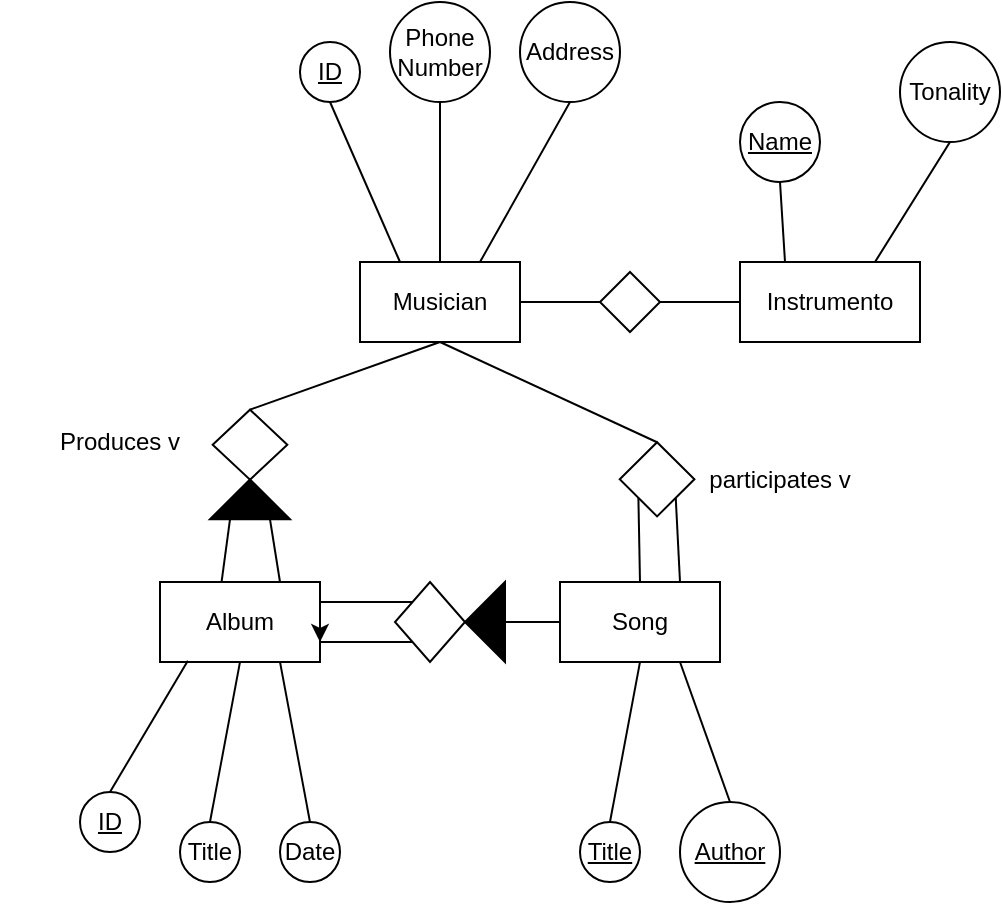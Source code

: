<mxfile version="21.2.9" type="github">
  <diagram name="Página-1" id="i5PzdfSYSbj_oxuwF7Ju">
    <mxGraphModel dx="1286" dy="717" grid="1" gridSize="10" guides="1" tooltips="1" connect="1" arrows="1" fold="1" page="1" pageScale="1" pageWidth="827" pageHeight="1169" math="0" shadow="0">
      <root>
        <mxCell id="0" />
        <mxCell id="1" parent="0" />
        <mxCell id="uGcob1qa6ud-Uy3nm5xJ-1" value="Musician" style="rounded=0;whiteSpace=wrap;html=1;" vertex="1" parent="1">
          <mxGeometry x="230" y="240" width="80" height="40" as="geometry" />
        </mxCell>
        <mxCell id="uGcob1qa6ud-Uy3nm5xJ-2" value="&lt;u&gt;ID&lt;/u&gt;" style="ellipse;whiteSpace=wrap;html=1;aspect=fixed;" vertex="1" parent="1">
          <mxGeometry x="200" y="130" width="30" height="30" as="geometry" />
        </mxCell>
        <mxCell id="uGcob1qa6ud-Uy3nm5xJ-4" value="" style="endArrow=none;html=1;rounded=0;entryX=0.5;entryY=1;entryDx=0;entryDy=0;exitX=0.25;exitY=0;exitDx=0;exitDy=0;" edge="1" parent="1" source="uGcob1qa6ud-Uy3nm5xJ-1" target="uGcob1qa6ud-Uy3nm5xJ-2">
          <mxGeometry width="50" height="50" relative="1" as="geometry">
            <mxPoint x="490" y="360" as="sourcePoint" />
            <mxPoint x="540" y="310" as="targetPoint" />
          </mxGeometry>
        </mxCell>
        <mxCell id="uGcob1qa6ud-Uy3nm5xJ-5" value="Instrumento" style="rounded=0;whiteSpace=wrap;html=1;" vertex="1" parent="1">
          <mxGeometry x="420" y="240" width="90" height="40" as="geometry" />
        </mxCell>
        <mxCell id="uGcob1qa6ud-Uy3nm5xJ-7" value="" style="rhombus;whiteSpace=wrap;html=1;" vertex="1" parent="1">
          <mxGeometry x="350" y="245" width="30" height="30" as="geometry" />
        </mxCell>
        <mxCell id="uGcob1qa6ud-Uy3nm5xJ-8" value="" style="endArrow=none;html=1;rounded=0;entryX=1;entryY=0.5;entryDx=0;entryDy=0;exitX=0;exitY=0.5;exitDx=0;exitDy=0;" edge="1" parent="1" source="uGcob1qa6ud-Uy3nm5xJ-5" target="uGcob1qa6ud-Uy3nm5xJ-7">
          <mxGeometry width="50" height="50" relative="1" as="geometry">
            <mxPoint x="490" y="360" as="sourcePoint" />
            <mxPoint x="540" y="310" as="targetPoint" />
          </mxGeometry>
        </mxCell>
        <mxCell id="uGcob1qa6ud-Uy3nm5xJ-9" value="" style="endArrow=none;html=1;rounded=0;entryX=0;entryY=0.5;entryDx=0;entryDy=0;exitX=1;exitY=0.5;exitDx=0;exitDy=0;" edge="1" parent="1" source="uGcob1qa6ud-Uy3nm5xJ-1" target="uGcob1qa6ud-Uy3nm5xJ-7">
          <mxGeometry width="50" height="50" relative="1" as="geometry">
            <mxPoint x="490" y="360" as="sourcePoint" />
            <mxPoint x="540" y="310" as="targetPoint" />
          </mxGeometry>
        </mxCell>
        <mxCell id="uGcob1qa6ud-Uy3nm5xJ-13" value="Phone Number" style="ellipse;whiteSpace=wrap;html=1;aspect=fixed;" vertex="1" parent="1">
          <mxGeometry x="245" y="110" width="50" height="50" as="geometry" />
        </mxCell>
        <mxCell id="uGcob1qa6ud-Uy3nm5xJ-14" value="Address" style="ellipse;whiteSpace=wrap;html=1;aspect=fixed;" vertex="1" parent="1">
          <mxGeometry x="310" y="110" width="50" height="50" as="geometry" />
        </mxCell>
        <mxCell id="uGcob1qa6ud-Uy3nm5xJ-15" value="" style="endArrow=none;html=1;rounded=0;entryX=0.5;entryY=1;entryDx=0;entryDy=0;exitX=0.5;exitY=0;exitDx=0;exitDy=0;" edge="1" parent="1" source="uGcob1qa6ud-Uy3nm5xJ-1" target="uGcob1qa6ud-Uy3nm5xJ-13">
          <mxGeometry width="50" height="50" relative="1" as="geometry">
            <mxPoint x="490" y="350" as="sourcePoint" />
            <mxPoint x="540" y="300" as="targetPoint" />
          </mxGeometry>
        </mxCell>
        <mxCell id="uGcob1qa6ud-Uy3nm5xJ-16" value="" style="endArrow=none;html=1;rounded=0;entryX=0.5;entryY=1;entryDx=0;entryDy=0;exitX=0.75;exitY=0;exitDx=0;exitDy=0;" edge="1" parent="1" source="uGcob1qa6ud-Uy3nm5xJ-1" target="uGcob1qa6ud-Uy3nm5xJ-14">
          <mxGeometry width="50" height="50" relative="1" as="geometry">
            <mxPoint x="490" y="350" as="sourcePoint" />
            <mxPoint x="540" y="300" as="targetPoint" />
          </mxGeometry>
        </mxCell>
        <mxCell id="uGcob1qa6ud-Uy3nm5xJ-17" value="&lt;u&gt;Name&lt;/u&gt;" style="ellipse;whiteSpace=wrap;html=1;aspect=fixed;" vertex="1" parent="1">
          <mxGeometry x="420" y="160" width="40" height="40" as="geometry" />
        </mxCell>
        <mxCell id="uGcob1qa6ud-Uy3nm5xJ-18" value="" style="endArrow=none;html=1;rounded=0;entryX=0.5;entryY=1;entryDx=0;entryDy=0;exitX=0.25;exitY=0;exitDx=0;exitDy=0;" edge="1" parent="1" source="uGcob1qa6ud-Uy3nm5xJ-5" target="uGcob1qa6ud-Uy3nm5xJ-17">
          <mxGeometry width="50" height="50" relative="1" as="geometry">
            <mxPoint x="490" y="350" as="sourcePoint" />
            <mxPoint x="540" y="300" as="targetPoint" />
          </mxGeometry>
        </mxCell>
        <mxCell id="uGcob1qa6ud-Uy3nm5xJ-19" value="Tonality" style="ellipse;whiteSpace=wrap;html=1;aspect=fixed;" vertex="1" parent="1">
          <mxGeometry x="500" y="130" width="50" height="50" as="geometry" />
        </mxCell>
        <mxCell id="uGcob1qa6ud-Uy3nm5xJ-20" value="" style="endArrow=none;html=1;rounded=0;entryX=0.5;entryY=1;entryDx=0;entryDy=0;exitX=0.75;exitY=0;exitDx=0;exitDy=0;" edge="1" parent="1" source="uGcob1qa6ud-Uy3nm5xJ-5" target="uGcob1qa6ud-Uy3nm5xJ-19">
          <mxGeometry width="50" height="50" relative="1" as="geometry">
            <mxPoint x="490" y="350" as="sourcePoint" />
            <mxPoint x="540" y="300" as="targetPoint" />
          </mxGeometry>
        </mxCell>
        <mxCell id="uGcob1qa6ud-Uy3nm5xJ-24" value="Album" style="rounded=0;whiteSpace=wrap;html=1;" vertex="1" parent="1">
          <mxGeometry x="130" y="400" width="80" height="40" as="geometry" />
        </mxCell>
        <mxCell id="uGcob1qa6ud-Uy3nm5xJ-25" value="&lt;u&gt;ID&lt;/u&gt;" style="ellipse;whiteSpace=wrap;html=1;aspect=fixed;" vertex="1" parent="1">
          <mxGeometry x="90" y="505" width="30" height="30" as="geometry" />
        </mxCell>
        <mxCell id="uGcob1qa6ud-Uy3nm5xJ-26" value="" style="endArrow=none;html=1;rounded=0;entryX=0.5;entryY=0;entryDx=0;entryDy=0;exitX=0.174;exitY=0.985;exitDx=0;exitDy=0;exitPerimeter=0;" edge="1" parent="1" source="uGcob1qa6ud-Uy3nm5xJ-24" target="uGcob1qa6ud-Uy3nm5xJ-25">
          <mxGeometry width="50" height="50" relative="1" as="geometry">
            <mxPoint x="390" y="520" as="sourcePoint" />
            <mxPoint x="440" y="470" as="targetPoint" />
          </mxGeometry>
        </mxCell>
        <mxCell id="uGcob1qa6ud-Uy3nm5xJ-27" value="Title" style="ellipse;whiteSpace=wrap;html=1;aspect=fixed;" vertex="1" parent="1">
          <mxGeometry x="140" y="520" width="30" height="30" as="geometry" />
        </mxCell>
        <mxCell id="uGcob1qa6ud-Uy3nm5xJ-28" value="Date" style="ellipse;whiteSpace=wrap;html=1;aspect=fixed;" vertex="1" parent="1">
          <mxGeometry x="190" y="520" width="30" height="30" as="geometry" />
        </mxCell>
        <mxCell id="uGcob1qa6ud-Uy3nm5xJ-29" value="" style="endArrow=none;html=1;rounded=0;entryX=0.5;entryY=0;entryDx=0;entryDy=0;exitX=0.5;exitY=1;exitDx=0;exitDy=0;" edge="1" parent="1" source="uGcob1qa6ud-Uy3nm5xJ-24" target="uGcob1qa6ud-Uy3nm5xJ-27">
          <mxGeometry width="50" height="50" relative="1" as="geometry">
            <mxPoint x="170" y="440" as="sourcePoint" />
            <mxPoint x="165" y="520" as="targetPoint" />
          </mxGeometry>
        </mxCell>
        <mxCell id="uGcob1qa6ud-Uy3nm5xJ-30" value="" style="endArrow=none;html=1;rounded=0;entryX=0.5;entryY=0;entryDx=0;entryDy=0;exitX=0.75;exitY=1;exitDx=0;exitDy=0;" edge="1" parent="1" source="uGcob1qa6ud-Uy3nm5xJ-24" target="uGcob1qa6ud-Uy3nm5xJ-28">
          <mxGeometry width="50" height="50" relative="1" as="geometry">
            <mxPoint x="260" y="440" as="sourcePoint" />
            <mxPoint x="440" y="460" as="targetPoint" />
          </mxGeometry>
        </mxCell>
        <mxCell id="uGcob1qa6ud-Uy3nm5xJ-33" value="Song" style="rounded=0;whiteSpace=wrap;html=1;" vertex="1" parent="1">
          <mxGeometry x="330" y="400" width="80" height="40" as="geometry" />
        </mxCell>
        <mxCell id="uGcob1qa6ud-Uy3nm5xJ-36" value="&lt;u&gt;Title&lt;/u&gt;" style="ellipse;whiteSpace=wrap;html=1;aspect=fixed;" vertex="1" parent="1">
          <mxGeometry x="340" y="520" width="30" height="30" as="geometry" />
        </mxCell>
        <mxCell id="uGcob1qa6ud-Uy3nm5xJ-37" value="&lt;u&gt;Author&lt;/u&gt;" style="ellipse;whiteSpace=wrap;html=1;aspect=fixed;" vertex="1" parent="1">
          <mxGeometry x="390" y="510" width="50" height="50" as="geometry" />
        </mxCell>
        <mxCell id="uGcob1qa6ud-Uy3nm5xJ-38" value="" style="endArrow=none;html=1;rounded=0;entryX=0.5;entryY=0;entryDx=0;entryDy=0;exitX=0.5;exitY=1;exitDx=0;exitDy=0;" edge="1" parent="1" source="uGcob1qa6ud-Uy3nm5xJ-33" target="uGcob1qa6ud-Uy3nm5xJ-36">
          <mxGeometry width="50" height="50" relative="1" as="geometry">
            <mxPoint x="370" y="440" as="sourcePoint" />
            <mxPoint x="365" y="520" as="targetPoint" />
          </mxGeometry>
        </mxCell>
        <mxCell id="uGcob1qa6ud-Uy3nm5xJ-39" value="" style="endArrow=none;html=1;rounded=0;entryX=0.5;entryY=0;entryDx=0;entryDy=0;exitX=0.75;exitY=1;exitDx=0;exitDy=0;" edge="1" parent="1" source="uGcob1qa6ud-Uy3nm5xJ-33" target="uGcob1qa6ud-Uy3nm5xJ-37">
          <mxGeometry width="50" height="50" relative="1" as="geometry">
            <mxPoint x="460" y="440" as="sourcePoint" />
            <mxPoint x="640" y="460" as="targetPoint" />
          </mxGeometry>
        </mxCell>
        <mxCell id="uGcob1qa6ud-Uy3nm5xJ-40" value="" style="endArrow=none;html=1;rounded=0;entryX=0;entryY=1;entryDx=0;entryDy=0;exitX=1;exitY=0.75;exitDx=0;exitDy=0;" edge="1" parent="1" source="uGcob1qa6ud-Uy3nm5xJ-24" target="uGcob1qa6ud-Uy3nm5xJ-41">
          <mxGeometry width="50" height="50" relative="1" as="geometry">
            <mxPoint x="210" y="430" as="sourcePoint" />
            <mxPoint x="440" y="310" as="targetPoint" />
          </mxGeometry>
        </mxCell>
        <mxCell id="uGcob1qa6ud-Uy3nm5xJ-41" value="" style="rhombus;whiteSpace=wrap;html=1;" vertex="1" parent="1">
          <mxGeometry x="247.5" y="400" width="35" height="40" as="geometry" />
        </mxCell>
        <mxCell id="uGcob1qa6ud-Uy3nm5xJ-45" value="" style="endArrow=none;html=1;rounded=0;entryX=0;entryY=0.5;entryDx=0;entryDy=0;exitX=0;exitY=0.5;exitDx=0;exitDy=0;" edge="1" parent="1" source="uGcob1qa6ud-Uy3nm5xJ-33" target="uGcob1qa6ud-Uy3nm5xJ-49">
          <mxGeometry width="50" height="50" relative="1" as="geometry">
            <mxPoint x="310" y="470" as="sourcePoint" />
            <mxPoint x="283" y="420" as="targetPoint" />
          </mxGeometry>
        </mxCell>
        <mxCell id="uGcob1qa6ud-Uy3nm5xJ-46" value="" style="endArrow=none;html=1;rounded=0;exitX=1;exitY=0.25;exitDx=0;exitDy=0;entryX=0;entryY=0;entryDx=0;entryDy=0;" edge="1" parent="1" source="uGcob1qa6ud-Uy3nm5xJ-24" target="uGcob1qa6ud-Uy3nm5xJ-41">
          <mxGeometry width="50" height="50" relative="1" as="geometry">
            <mxPoint x="390" y="360" as="sourcePoint" />
            <mxPoint x="440" y="310" as="targetPoint" />
          </mxGeometry>
        </mxCell>
        <mxCell id="uGcob1qa6ud-Uy3nm5xJ-48" style="edgeStyle=orthogonalEdgeStyle;rounded=0;orthogonalLoop=1;jettySize=auto;html=1;exitX=1;exitY=0.5;exitDx=0;exitDy=0;entryX=1;entryY=0.75;entryDx=0;entryDy=0;" edge="1" parent="1" source="uGcob1qa6ud-Uy3nm5xJ-24" target="uGcob1qa6ud-Uy3nm5xJ-24">
          <mxGeometry relative="1" as="geometry" />
        </mxCell>
        <mxCell id="uGcob1qa6ud-Uy3nm5xJ-49" value="" style="triangle;whiteSpace=wrap;html=1;rotation=-180;fillColor=#000000;" vertex="1" parent="1">
          <mxGeometry x="282.5" y="400" width="20" height="40" as="geometry" />
        </mxCell>
        <mxCell id="uGcob1qa6ud-Uy3nm5xJ-51" value="" style="rhombus;whiteSpace=wrap;html=1;rotation=-90;" vertex="1" parent="1">
          <mxGeometry x="157.5" y="312.67" width="35" height="37.33" as="geometry" />
        </mxCell>
        <mxCell id="uGcob1qa6ud-Uy3nm5xJ-54" value="" style="endArrow=none;html=1;rounded=0;exitX=1;exitY=0.5;exitDx=0;exitDy=0;entryX=0.5;entryY=1;entryDx=0;entryDy=0;" edge="1" parent="1" source="uGcob1qa6ud-Uy3nm5xJ-51" target="uGcob1qa6ud-Uy3nm5xJ-1">
          <mxGeometry width="50" height="50" relative="1" as="geometry">
            <mxPoint x="380" y="360" as="sourcePoint" />
            <mxPoint x="430" y="310" as="targetPoint" />
          </mxGeometry>
        </mxCell>
        <mxCell id="uGcob1qa6ud-Uy3nm5xJ-55" value="" style="rhombus;whiteSpace=wrap;html=1;rotation=90;" vertex="1" parent="1">
          <mxGeometry x="360" y="330" width="37.07" height="37.33" as="geometry" />
        </mxCell>
        <mxCell id="uGcob1qa6ud-Uy3nm5xJ-56" value="" style="endArrow=none;html=1;rounded=0;entryX=0;entryY=0.5;entryDx=0;entryDy=0;exitX=0.5;exitY=1;exitDx=0;exitDy=0;" edge="1" parent="1" target="uGcob1qa6ud-Uy3nm5xJ-55" source="uGcob1qa6ud-Uy3nm5xJ-1">
          <mxGeometry width="50" height="50" relative="1" as="geometry">
            <mxPoint x="280" y="315" as="sourcePoint" />
            <mxPoint x="510" y="365" as="targetPoint" />
          </mxGeometry>
        </mxCell>
        <mxCell id="uGcob1qa6ud-Uy3nm5xJ-60" value="" style="endArrow=none;html=1;rounded=0;exitX=1;exitY=1;exitDx=0;exitDy=0;entryX=0.5;entryY=0;entryDx=0;entryDy=0;" edge="1" parent="1" source="uGcob1qa6ud-Uy3nm5xJ-55" target="uGcob1qa6ud-Uy3nm5xJ-33">
          <mxGeometry width="50" height="50" relative="1" as="geometry">
            <mxPoint x="380" y="360" as="sourcePoint" />
            <mxPoint x="430" y="310" as="targetPoint" />
          </mxGeometry>
        </mxCell>
        <mxCell id="uGcob1qa6ud-Uy3nm5xJ-68" value="Produces v" style="rounded=0;whiteSpace=wrap;html=1;fillColor=none;strokeColor=none;" vertex="1" parent="1">
          <mxGeometry x="50" y="300" width="120" height="60" as="geometry" />
        </mxCell>
        <mxCell id="uGcob1qa6ud-Uy3nm5xJ-69" value="participates v" style="rounded=0;whiteSpace=wrap;html=1;fillColor=none;strokeColor=none;" vertex="1" parent="1">
          <mxGeometry x="380" y="318.66" width="120" height="60" as="geometry" />
        </mxCell>
        <mxCell id="uGcob1qa6ud-Uy3nm5xJ-70" value="" style="endArrow=none;html=1;rounded=0;entryX=0;entryY=0.25;entryDx=0;entryDy=0;exitX=0.384;exitY=0.01;exitDx=0;exitDy=0;exitPerimeter=0;" edge="1" parent="1" target="uGcob1qa6ud-Uy3nm5xJ-72" source="uGcob1qa6ud-Uy3nm5xJ-24">
          <mxGeometry width="50" height="50" relative="1" as="geometry">
            <mxPoint x="120" y="370" as="sourcePoint" />
            <mxPoint x="73" y="360" as="targetPoint" />
          </mxGeometry>
        </mxCell>
        <mxCell id="uGcob1qa6ud-Uy3nm5xJ-71" value="" style="endArrow=none;html=1;rounded=0;exitX=0;exitY=0.75;exitDx=0;exitDy=0;entryX=0.75;entryY=0;entryDx=0;entryDy=0;" edge="1" parent="1" source="uGcob1qa6ud-Uy3nm5xJ-72" target="uGcob1qa6ud-Uy3nm5xJ-24">
          <mxGeometry width="50" height="50" relative="1" as="geometry">
            <mxPoint x="180" y="300" as="sourcePoint" />
            <mxPoint x="120" y="350" as="targetPoint" />
          </mxGeometry>
        </mxCell>
        <mxCell id="uGcob1qa6ud-Uy3nm5xJ-72" value="" style="triangle;whiteSpace=wrap;html=1;rotation=-90;fillColor=#000000;" vertex="1" parent="1">
          <mxGeometry x="165" y="338.66" width="20" height="40" as="geometry" />
        </mxCell>
        <mxCell id="uGcob1qa6ud-Uy3nm5xJ-73" value="" style="endArrow=none;html=1;rounded=0;entryX=0.75;entryY=0;entryDx=0;entryDy=0;exitX=1;exitY=0;exitDx=0;exitDy=0;" edge="1" parent="1" source="uGcob1qa6ud-Uy3nm5xJ-55" target="uGcob1qa6ud-Uy3nm5xJ-33">
          <mxGeometry width="50" height="50" relative="1" as="geometry">
            <mxPoint x="380" y="350" as="sourcePoint" />
            <mxPoint x="430" y="300" as="targetPoint" />
          </mxGeometry>
        </mxCell>
      </root>
    </mxGraphModel>
  </diagram>
</mxfile>
